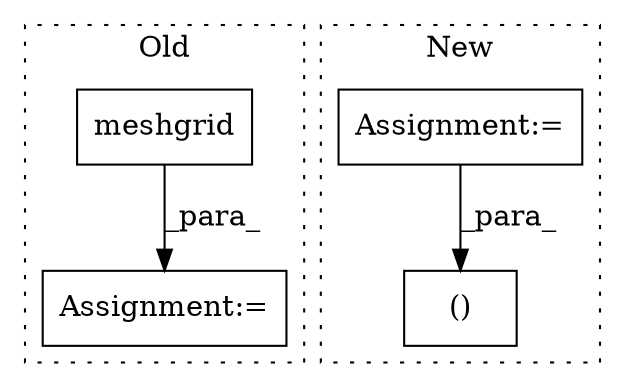 digraph G {
subgraph cluster0 {
1 [label="meshgrid" a="32" s="2699,2720" l="9,1" shape="box"];
3 [label="Assignment:=" a="7" s="2691" l="2" shape="box"];
label = "Old";
style="dotted";
}
subgraph cluster1 {
2 [label="()" a="106" s="3764" l="32" shape="box"];
4 [label="Assignment:=" a="7" s="3346" l="1" shape="box"];
label = "New";
style="dotted";
}
1 -> 3 [label="_para_"];
4 -> 2 [label="_para_"];
}